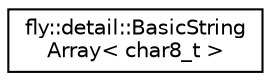 digraph "Graphical Class Hierarchy"
{
 // LATEX_PDF_SIZE
  edge [fontname="Helvetica",fontsize="10",labelfontname="Helvetica",labelfontsize="10"];
  node [fontname="Helvetica",fontsize="10",shape=record];
  rankdir="LR";
  Node0 [label="fly::detail::BasicString\lArray\< char8_t \>",height=0.2,width=0.4,color="black", fillcolor="white", style="filled",URL="$structfly_1_1detail_1_1_basic_string_array_3_01char8__t_01_4.html",tooltip=" "];
}
